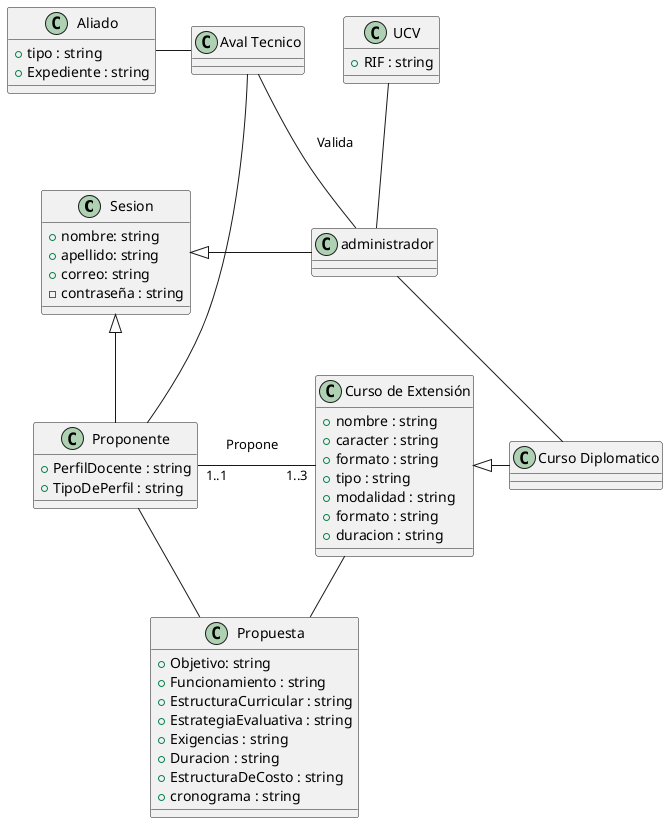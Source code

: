@startuml ModeloDeDominio
skinparam NoteBackgroundColor transparent
skinparam NoteBorderColor transparent
class Sesion{
    +nombre: string
    +apellido: string
    +correo: string
    -contraseña : string
}

class Proponente{
    +PerfilDocente : string
    +TipoDePerfil : string

}

class Propuesta{
    +Objetivo: string
    +Funcionamiento : string
    +EstructuraCurricular : string
    +EstrategiaEvaluativa : string
    +Exigencias : string
    +Duracion : string
    +EstructuraDeCosto : string
    +cronograma : string
}

class Aliado{
    +tipo : string
    +Expediente : string
}

class "Aval Tecnico" as AT{

}
class administrador {

}

class UCV{
    +RIF : string
}

class "Curso de Extensión" as CE{
    +nombre : string
    +caracter : string
    +formato : string
    +tipo : string
    +modalidad : string
    +formato : string
    +duracion : string

}

class "Curso Diplomatico" as CD {

}

Sesion  <|--right administrador
UCV -- administrador
Proponente -- Propuesta
CE -- Propuesta
Sesion <|--down Proponente 
Proponente --up AT
Aliado --right AT
Proponente "1..1"-right---"1..3" CE
note on link : Propone
CE <|--right CD
administrador -- CD
AT -- administrador
note on link : Valida

@enduml